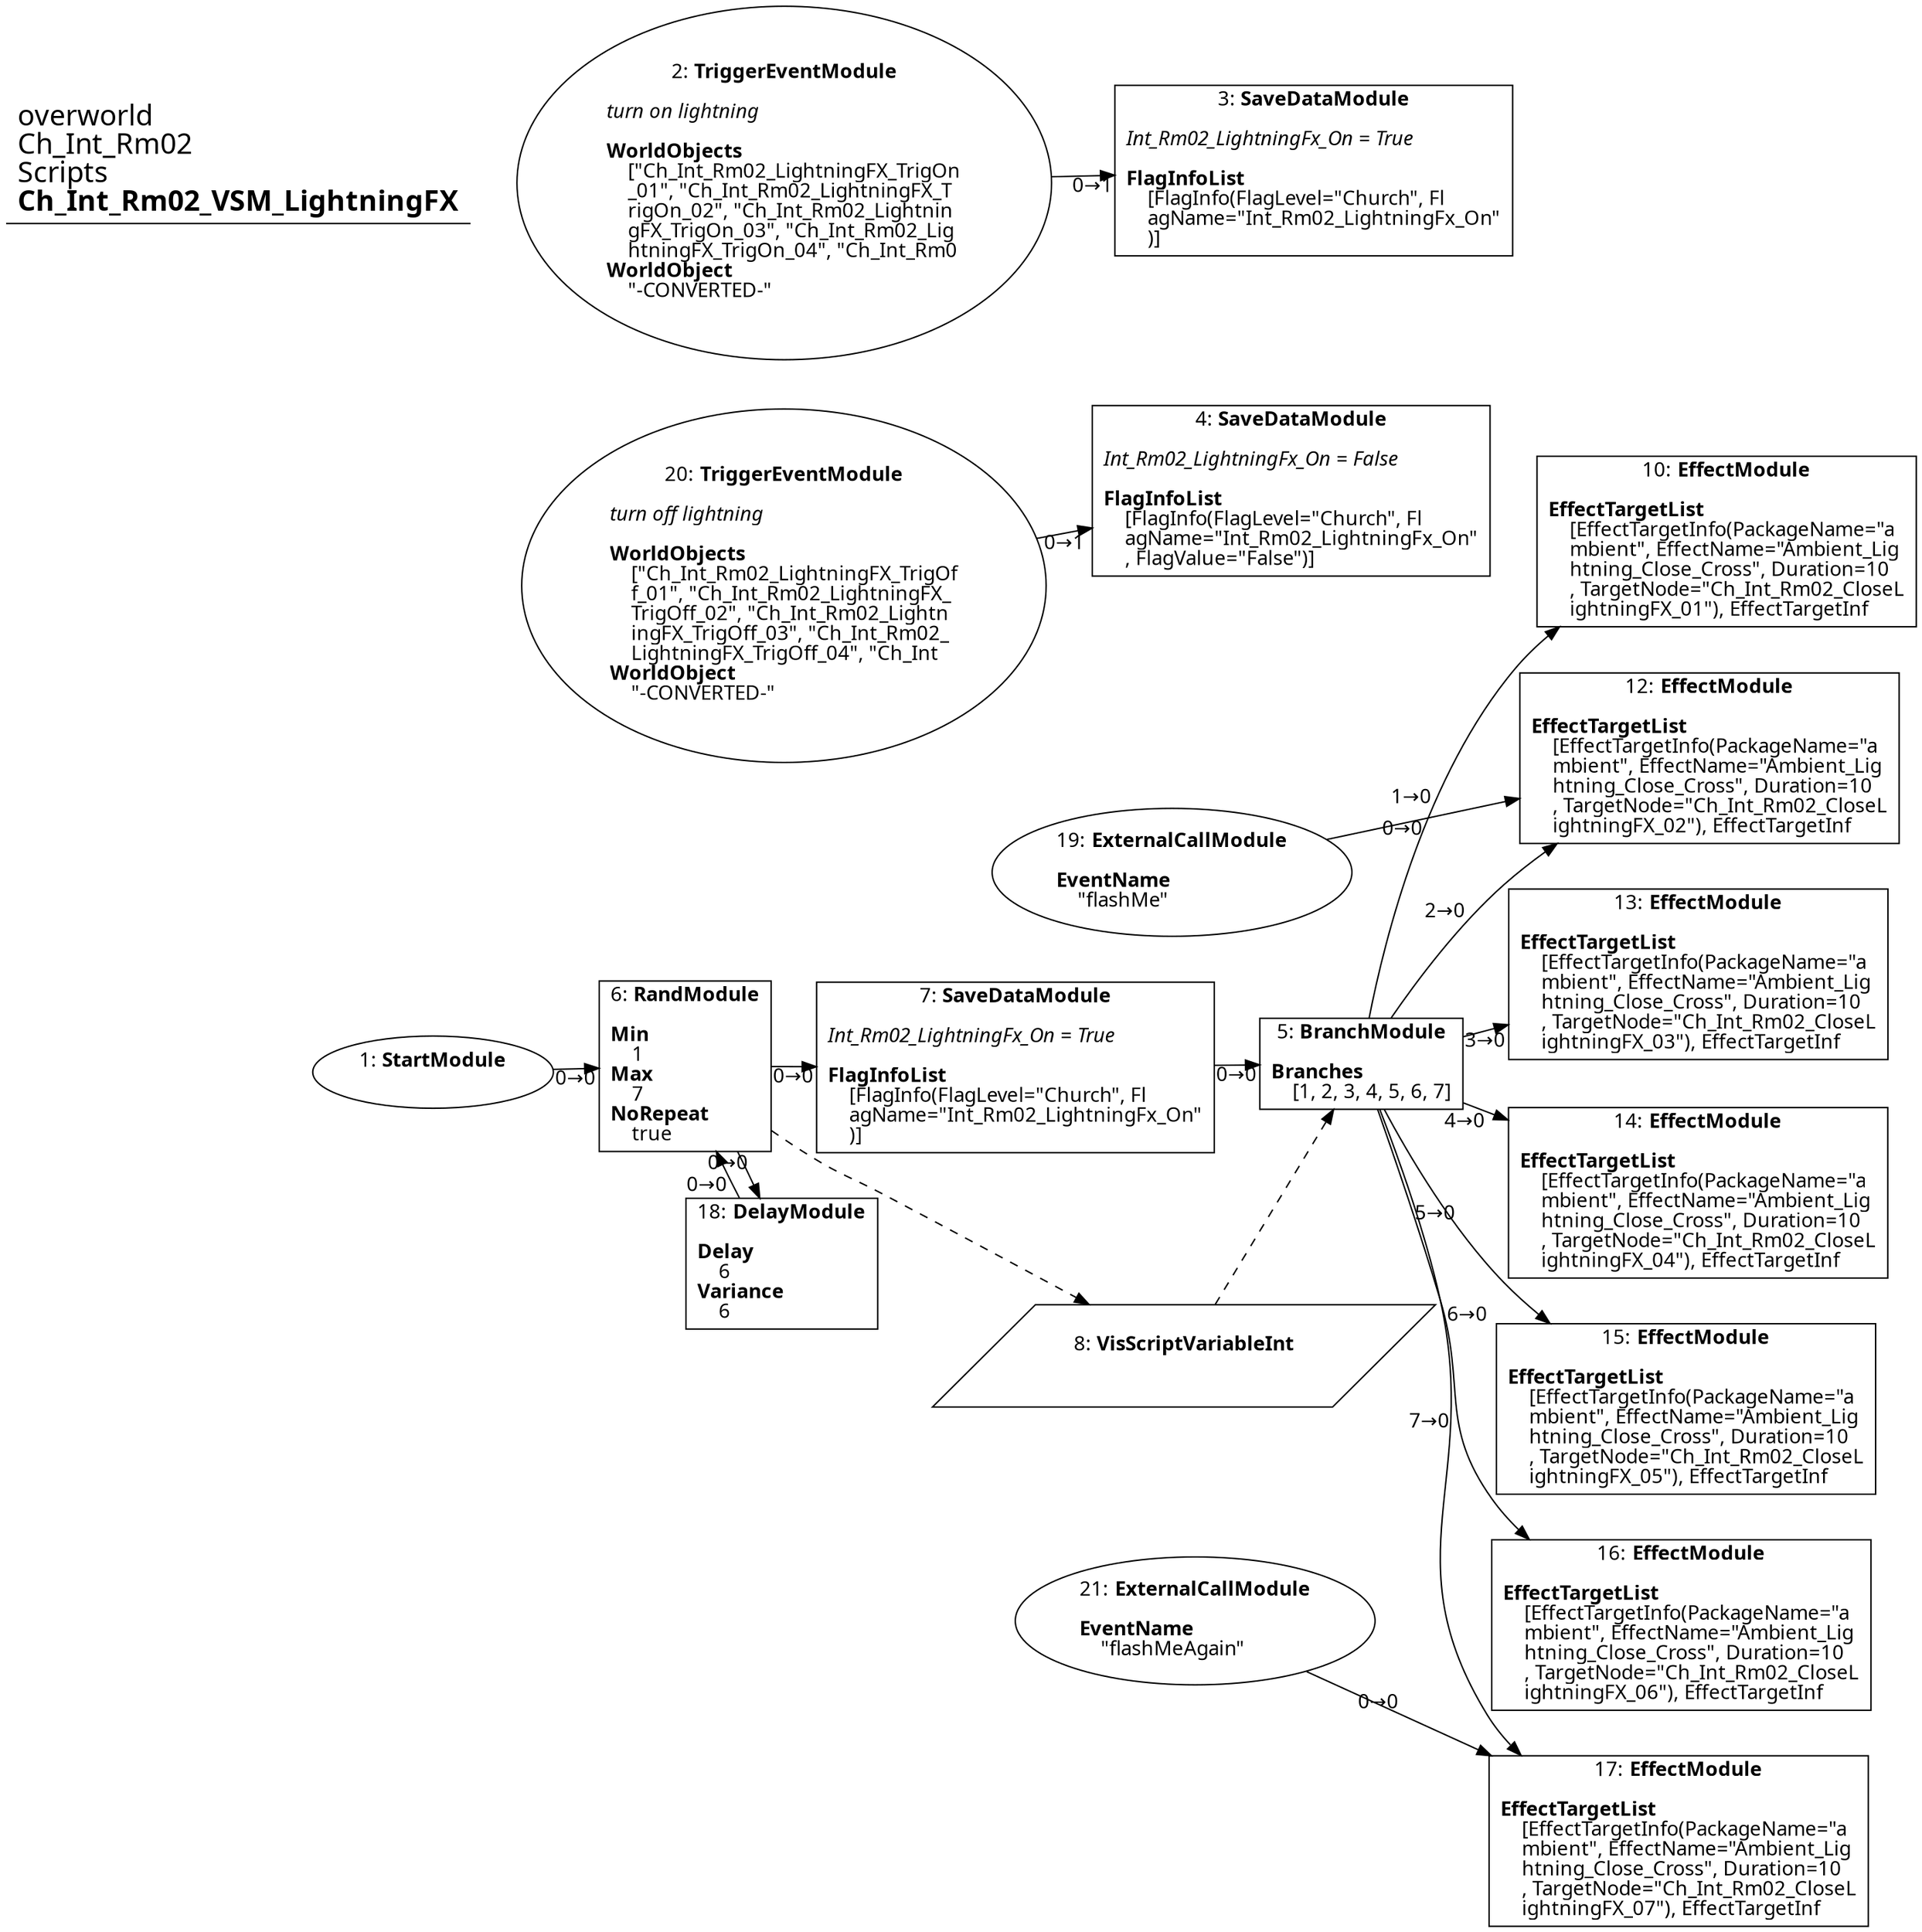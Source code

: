 digraph {
    layout = fdp;
    overlap = prism;
    sep = "+16";
    splines = spline;

    node [ shape = box ];

    graph [ fontname = "Segoe UI" ];
    node [ fontname = "Segoe UI" ];
    edge [ fontname = "Segoe UI" ];

    1 [ label = <1: <b>StartModule</b><br/><br/>> ];
    1 [ shape = oval ]
    1 [ pos = "0.081,-0.354!" ];
    1 -> 6 [ label = "0→0" ];

    2 [ label = <2: <b>TriggerEventModule</b><br/><br/><i>turn on lightning<br align="left"/></i><br align="left"/><b>WorldObjects</b><br align="left"/>    [&quot;Ch_Int_Rm02_LightningFX_TrigOn<br align="left"/>    _01&quot;, &quot;Ch_Int_Rm02_LightningFX_T<br align="left"/>    rigOn_02&quot;, &quot;Ch_Int_Rm02_Lightnin<br align="left"/>    gFX_TrigOn_03&quot;, &quot;Ch_Int_Rm02_Lig<br align="left"/>    htningFX_TrigOn_04&quot;, &quot;Ch_Int_Rm0<br align="left"/><b>WorldObject</b><br align="left"/>    &quot;-CONVERTED-&quot;<br align="left"/>> ];
    2 [ shape = oval ]
    2 [ pos = "0.35000002,0.25!" ];
    2 -> 3 [ label = "0→1" ];

    3 [ label = <3: <b>SaveDataModule</b><br/><br/><i>Int_Rm02_LightningFx_On = True<br align="left"/></i><br align="left"/><b>FlagInfoList</b><br align="left"/>    [FlagInfo(FlagLevel=&quot;Church&quot;, Fl<br align="left"/>    agName=&quot;Int_Rm02_LightningFx_On&quot;<br align="left"/>    )]<br align="left"/>> ];
    3 [ pos = "0.661,0.273!" ];

    4 [ label = <4: <b>SaveDataModule</b><br/><br/><i>Int_Rm02_LightningFx_On = False<br align="left"/></i><br align="left"/><b>FlagInfoList</b><br align="left"/>    [FlagInfo(FlagLevel=&quot;Church&quot;, Fl<br align="left"/>    agName=&quot;Int_Rm02_LightningFx_On&quot;<br align="left"/>    , FlagValue=&quot;False&quot;)]<br align="left"/>> ];
    4 [ pos = "0.66400003,0.043!" ];

    5 [ label = <5: <b>BranchModule</b><br/><br/><b>Branches</b><br align="left"/>    [1, 2, 3, 4, 5, 6, 7]<br align="left"/>> ];
    5 [ pos = "0.72,-0.354!" ];
    5 -> 10 [ label = "1→0" ];
    5 -> 12 [ label = "2→0" ];
    5 -> 13 [ label = "3→0" ];
    5 -> 14 [ label = "4→0" ];
    5 -> 15 [ label = "5→0" ];
    5 -> 16 [ label = "6→0" ];
    5 -> 17 [ label = "7→0" ];
    8 -> 5 [ style = dashed ];

    6 [ label = <6: <b>RandModule</b><br/><br/><b>Min</b><br align="left"/>    1<br align="left"/><b>Max</b><br align="left"/>    7<br align="left"/><b>NoRepeat</b><br align="left"/>    true<br align="left"/>> ];
    6 [ pos = "0.27400002,-0.354!" ];
    6 -> 7 [ label = "0→0" ];
    6 -> 18 [ label = "0→0" ];
    6 -> 8 [ style = dashed ];

    7 [ label = <7: <b>SaveDataModule</b><br/><br/><i>Int_Rm02_LightningFx_On = True<br align="left"/></i><br align="left"/><b>FlagInfoList</b><br align="left"/>    [FlagInfo(FlagLevel=&quot;Church&quot;, Fl<br align="left"/>    agName=&quot;Int_Rm02_LightningFx_On&quot;<br align="left"/>    )]<br align="left"/>> ];
    7 [ pos = "0.497,-0.354!" ];
    7 -> 5 [ label = "0→0" ];

    8 [ label = <8: <b>VisScriptVariableInt</b><br/><br/>> ];
    8 [ shape = parallelogram ]
    8 [ pos = "0.535,-0.56600004!" ];

    10 [ label = <10: <b>EffectModule</b><br/><br/><b>EffectTargetList</b><br align="left"/>    [EffectTargetInfo(PackageName=&quot;a<br align="left"/>    mbient&quot;, EffectName=&quot;Ambient_Lig<br align="left"/>    htning_Close_Cross&quot;, Duration=10<br align="left"/>    , TargetNode=&quot;Ch_Int_Rm02_CloseL<br align="left"/>    ightningFX_01&quot;), EffectTargetInf<br align="left"/>> ];
    10 [ pos = "1.0070001,-0.07700001!" ];

    12 [ label = <12: <b>EffectModule</b><br/><br/><b>EffectTargetList</b><br align="left"/>    [EffectTargetInfo(PackageName=&quot;a<br align="left"/>    mbient&quot;, EffectName=&quot;Ambient_Lig<br align="left"/>    htning_Close_Cross&quot;, Duration=10<br align="left"/>    , TargetNode=&quot;Ch_Int_Rm02_CloseL<br align="left"/>    ightningFX_02&quot;), EffectTargetInf<br align="left"/>> ];
    12 [ pos = "1.0070001,-0.2!" ];

    13 [ label = <13: <b>EffectModule</b><br/><br/><b>EffectTargetList</b><br align="left"/>    [EffectTargetInfo(PackageName=&quot;a<br align="left"/>    mbient&quot;, EffectName=&quot;Ambient_Lig<br align="left"/>    htning_Close_Cross&quot;, Duration=10<br align="left"/>    , TargetNode=&quot;Ch_Int_Rm02_CloseL<br align="left"/>    ightningFX_03&quot;), EffectTargetInf<br align="left"/>> ];
    13 [ pos = "1.0070001,-0.324!" ];

    14 [ label = <14: <b>EffectModule</b><br/><br/><b>EffectTargetList</b><br align="left"/>    [EffectTargetInfo(PackageName=&quot;a<br align="left"/>    mbient&quot;, EffectName=&quot;Ambient_Lig<br align="left"/>    htning_Close_Cross&quot;, Duration=10<br align="left"/>    , TargetNode=&quot;Ch_Int_Rm02_CloseL<br align="left"/>    ightningFX_04&quot;), EffectTargetInf<br align="left"/>> ];
    14 [ pos = "1.006,-0.446!" ];

    15 [ label = <15: <b>EffectModule</b><br/><br/><b>EffectTargetList</b><br align="left"/>    [EffectTargetInfo(PackageName=&quot;a<br align="left"/>    mbient&quot;, EffectName=&quot;Ambient_Lig<br align="left"/>    htning_Close_Cross&quot;, Duration=10<br align="left"/>    , TargetNode=&quot;Ch_Int_Rm02_CloseL<br align="left"/>    ightningFX_05&quot;), EffectTargetInf<br align="left"/>> ];
    15 [ pos = "1.006,-0.57000005!" ];

    16 [ label = <16: <b>EffectModule</b><br/><br/><b>EffectTargetList</b><br align="left"/>    [EffectTargetInfo(PackageName=&quot;a<br align="left"/>    mbient&quot;, EffectName=&quot;Ambient_Lig<br align="left"/>    htning_Close_Cross&quot;, Duration=10<br align="left"/>    , TargetNode=&quot;Ch_Int_Rm02_CloseL<br align="left"/>    ightningFX_06&quot;), EffectTargetInf<br align="left"/>> ];
    16 [ pos = "1.006,-0.693!" ];

    17 [ label = <17: <b>EffectModule</b><br/><br/><b>EffectTargetList</b><br align="left"/>    [EffectTargetInfo(PackageName=&quot;a<br align="left"/>    mbient&quot;, EffectName=&quot;Ambient_Lig<br align="left"/>    htning_Close_Cross&quot;, Duration=10<br align="left"/>    , TargetNode=&quot;Ch_Int_Rm02_CloseL<br align="left"/>    ightningFX_07&quot;), EffectTargetInf<br align="left"/>> ];
    17 [ pos = "1.0070001,-0.81700003!" ];

    18 [ label = <18: <b>DelayModule</b><br/><br/><b>Delay</b><br align="left"/>    6<br align="left"/><b>Variance</b><br align="left"/>    6<br align="left"/>> ];
    18 [ pos = "0.30400002,-0.517!" ];
    18 -> 6 [ label = "0→0" ];

    19 [ label = <19: <b>ExternalCallModule</b><br/><br/><b>EventName</b><br align="left"/>    &quot;flashMe&quot;<br align="left"/>> ];
    19 [ shape = oval ]
    19 [ pos = "0.568,-0.18100001!" ];
    19 -> 12 [ label = "0→0" ];

    20 [ label = <20: <b>TriggerEventModule</b><br/><br/><i>turn off lightning<br align="left"/></i><br align="left"/><b>WorldObjects</b><br align="left"/>    [&quot;Ch_Int_Rm02_LightningFX_TrigOf<br align="left"/>    f_01&quot;, &quot;Ch_Int_Rm02_LightningFX_<br align="left"/>    TrigOff_02&quot;, &quot;Ch_Int_Rm02_Lightn<br align="left"/>    ingFX_TrigOff_03&quot;, &quot;Ch_Int_Rm02_<br align="left"/>    LightningFX_TrigOff_04&quot;, &quot;Ch_Int<br align="left"/><b>WorldObject</b><br align="left"/>    &quot;-CONVERTED-&quot;<br align="left"/>> ];
    20 [ shape = oval ]
    20 [ pos = "0.35500002,0.021000002!" ];
    20 -> 4 [ label = "0→1" ];

    21 [ label = <21: <b>ExternalCallModule</b><br/><br/><b>EventName</b><br align="left"/>    &quot;flashMeAgain&quot;<br align="left"/>> ];
    21 [ shape = oval ]
    21 [ pos = "0.588,-0.771!" ];
    21 -> 17 [ label = "0→0" ];

    title [ pos = "0.080000006,0.27400002!" ];
    title [ shape = underline ];
    title [ label = <<font point-size="20">overworld<br align="left"/>Ch_Int_Rm02<br align="left"/>Scripts<br align="left"/><b>Ch_Int_Rm02_VSM_LightningFX</b><br align="left"/></font>> ];
}
